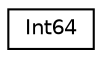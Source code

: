 digraph "Graphical Class Hierarchy"
{
 // LATEX_PDF_SIZE
  edge [fontname="Helvetica",fontsize="10",labelfontname="Helvetica",labelfontsize="10"];
  node [fontname="Helvetica",fontsize="10",shape=record];
  rankdir="LR";
  Node0 [label="Int64",height=0.2,width=0.4,color="black", fillcolor="white", style="filled",URL="$classInt64.html",tooltip=" "];
}
